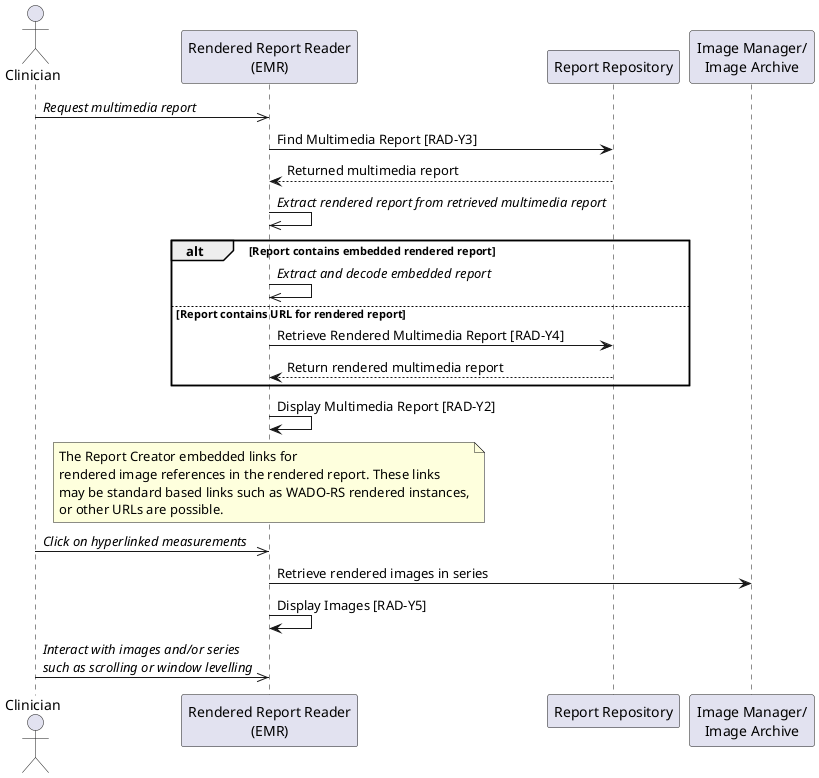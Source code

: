@startuml

actor Clinician as Clinician

participant "Rendered Report Reader\n(EMR)" as EMR
participant "Report Repository" as Repo

participant "Image Manager/\nImage Archive" as Archive

Clinician->>EMR: //Request multimedia report//

EMR->Repo: Find Multimedia Report [RAD-Y3]
Repo-->EMR: Returned multimedia report

EMR->>EMR: //Extract rendered report from retrieved multimedia report//

alt Report contains embedded rendered report
EMR->>EMR: //Extract and decode embedded report//
else Report contains URL for rendered report
EMR->Repo: Retrieve Rendered Multimedia Report [RAD-Y4]
Repo-->EMR: Return rendered multimedia report
end

EMR->EMR: Display Multimedia Report [RAD-Y2]
note over EMR
The Report Creator embedded links for
rendered image references in the rendered report. These links
may be standard based links such as WADO-RS rendered instances,
or other URLs are possible.
end note
Clinician->>EMR: //Click on hyperlinked measurements//

EMR->Archive: Retrieve rendered images in series
EMR->EMR: Display Images [RAD-Y5]

Clinician->>EMR: //Interact with images and/or series//\n//such as scrolling or window levelling//

@enduml